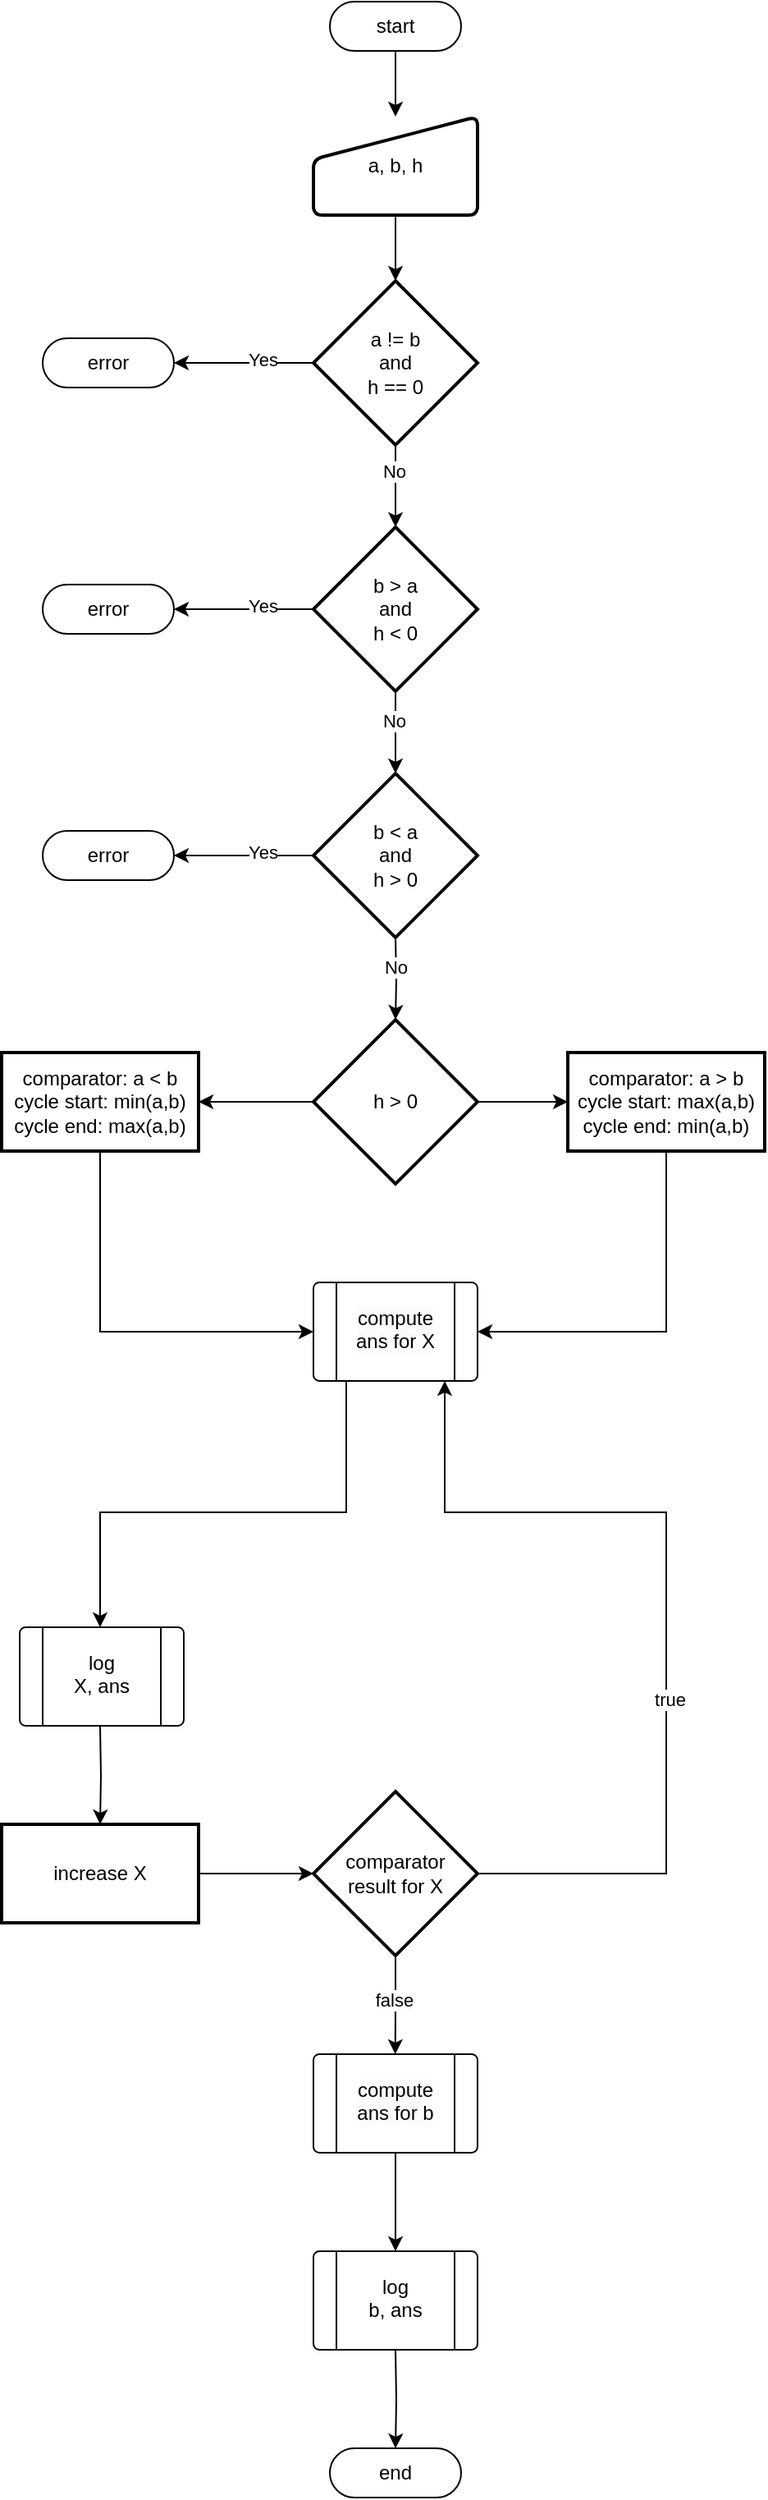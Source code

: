 <mxfile version="24.7.10">
  <diagram name="Page-1" id="rGpMSFOonj487tE5j5Fk">
    <mxGraphModel dx="1036" dy="592" grid="1" gridSize="10" guides="1" tooltips="1" connect="1" arrows="1" fold="1" page="1" pageScale="1" pageWidth="850" pageHeight="1100" math="0" shadow="0">
      <root>
        <mxCell id="0" />
        <mxCell id="1" parent="0" />
        <mxCell id="5gMmRkLPcR2b_tLrsvK7-10" style="edgeStyle=orthogonalEdgeStyle;rounded=0;orthogonalLoop=1;jettySize=auto;html=1;exitX=0.5;exitY=0.5;exitDx=0;exitDy=15;exitPerimeter=0;entryX=0.5;entryY=0;entryDx=0;entryDy=0;" edge="1" parent="1" source="5gMmRkLPcR2b_tLrsvK7-4" target="5gMmRkLPcR2b_tLrsvK7-5">
          <mxGeometry relative="1" as="geometry" />
        </mxCell>
        <mxCell id="5gMmRkLPcR2b_tLrsvK7-4" value="start" style="html=1;dashed=0;whiteSpace=wrap;shape=mxgraph.dfd.start" vertex="1" parent="1">
          <mxGeometry x="385" y="180" width="80" height="30" as="geometry" />
        </mxCell>
        <mxCell id="5gMmRkLPcR2b_tLrsvK7-5" value="a, b, h" style="html=1;strokeWidth=2;shape=manualInput;whiteSpace=wrap;rounded=1;size=26;arcSize=11;" vertex="1" parent="1">
          <mxGeometry x="375" y="250" width="100" height="60" as="geometry" />
        </mxCell>
        <mxCell id="5gMmRkLPcR2b_tLrsvK7-6" value="a != b&lt;div&gt;and&lt;/div&gt;&lt;div&gt;h == 0&lt;br&gt;&lt;/div&gt;" style="strokeWidth=2;html=1;shape=mxgraph.flowchart.decision;whiteSpace=wrap;" vertex="1" parent="1">
          <mxGeometry x="375" y="350" width="100" height="100" as="geometry" />
        </mxCell>
        <mxCell id="5gMmRkLPcR2b_tLrsvK7-7" value="error" style="html=1;dashed=0;whiteSpace=wrap;shape=mxgraph.dfd.start" vertex="1" parent="1">
          <mxGeometry x="210" y="385" width="80" height="30" as="geometry" />
        </mxCell>
        <mxCell id="5gMmRkLPcR2b_tLrsvK7-8" style="edgeStyle=orthogonalEdgeStyle;rounded=0;orthogonalLoop=1;jettySize=auto;html=1;entryX=1;entryY=0.5;entryDx=0;entryDy=0;entryPerimeter=0;" edge="1" parent="1" source="5gMmRkLPcR2b_tLrsvK7-6" target="5gMmRkLPcR2b_tLrsvK7-7">
          <mxGeometry relative="1" as="geometry" />
        </mxCell>
        <mxCell id="5gMmRkLPcR2b_tLrsvK7-12" value="Yes" style="edgeLabel;html=1;align=center;verticalAlign=middle;resizable=0;points=[];" vertex="1" connectable="0" parent="5gMmRkLPcR2b_tLrsvK7-8">
          <mxGeometry x="-0.256" y="-2" relative="1" as="geometry">
            <mxPoint as="offset" />
          </mxGeometry>
        </mxCell>
        <mxCell id="5gMmRkLPcR2b_tLrsvK7-11" style="edgeStyle=orthogonalEdgeStyle;rounded=0;orthogonalLoop=1;jettySize=auto;html=1;exitX=0.5;exitY=1;exitDx=0;exitDy=0;entryX=0.5;entryY=0;entryDx=0;entryDy=0;entryPerimeter=0;" edge="1" parent="1" source="5gMmRkLPcR2b_tLrsvK7-5" target="5gMmRkLPcR2b_tLrsvK7-6">
          <mxGeometry relative="1" as="geometry" />
        </mxCell>
        <mxCell id="5gMmRkLPcR2b_tLrsvK7-13" value="&lt;div&gt;b &amp;gt; a&lt;/div&gt;&lt;div&gt;and&lt;/div&gt;&lt;div&gt;h &amp;lt; 0&lt;br&gt;&lt;/div&gt;" style="strokeWidth=2;html=1;shape=mxgraph.flowchart.decision;whiteSpace=wrap;" vertex="1" parent="1">
          <mxGeometry x="375" y="500" width="100" height="100" as="geometry" />
        </mxCell>
        <mxCell id="5gMmRkLPcR2b_tLrsvK7-14" value="error" style="html=1;dashed=0;whiteSpace=wrap;shape=mxgraph.dfd.start" vertex="1" parent="1">
          <mxGeometry x="210" y="535" width="80" height="30" as="geometry" />
        </mxCell>
        <mxCell id="5gMmRkLPcR2b_tLrsvK7-15" style="edgeStyle=orthogonalEdgeStyle;rounded=0;orthogonalLoop=1;jettySize=auto;html=1;entryX=1;entryY=0.5;entryDx=0;entryDy=0;entryPerimeter=0;" edge="1" parent="1" source="5gMmRkLPcR2b_tLrsvK7-13" target="5gMmRkLPcR2b_tLrsvK7-14">
          <mxGeometry relative="1" as="geometry" />
        </mxCell>
        <mxCell id="5gMmRkLPcR2b_tLrsvK7-16" value="Yes" style="edgeLabel;html=1;align=center;verticalAlign=middle;resizable=0;points=[];" vertex="1" connectable="0" parent="5gMmRkLPcR2b_tLrsvK7-15">
          <mxGeometry x="-0.256" y="-2" relative="1" as="geometry">
            <mxPoint as="offset" />
          </mxGeometry>
        </mxCell>
        <mxCell id="5gMmRkLPcR2b_tLrsvK7-17" value="&lt;div&gt;&lt;div&gt;b &amp;lt; a&lt;/div&gt;&lt;div&gt;and&lt;/div&gt;&lt;div&gt;h &amp;gt; 0&lt;/div&gt;&lt;/div&gt;" style="strokeWidth=2;html=1;shape=mxgraph.flowchart.decision;whiteSpace=wrap;" vertex="1" parent="1">
          <mxGeometry x="375" y="650" width="100" height="100" as="geometry" />
        </mxCell>
        <mxCell id="5gMmRkLPcR2b_tLrsvK7-18" value="error" style="html=1;dashed=0;whiteSpace=wrap;shape=mxgraph.dfd.start" vertex="1" parent="1">
          <mxGeometry x="210" y="685" width="80" height="30" as="geometry" />
        </mxCell>
        <mxCell id="5gMmRkLPcR2b_tLrsvK7-19" style="edgeStyle=orthogonalEdgeStyle;rounded=0;orthogonalLoop=1;jettySize=auto;html=1;entryX=1;entryY=0.5;entryDx=0;entryDy=0;entryPerimeter=0;" edge="1" parent="1" source="5gMmRkLPcR2b_tLrsvK7-17" target="5gMmRkLPcR2b_tLrsvK7-18">
          <mxGeometry relative="1" as="geometry" />
        </mxCell>
        <mxCell id="5gMmRkLPcR2b_tLrsvK7-20" value="Yes" style="edgeLabel;html=1;align=center;verticalAlign=middle;resizable=0;points=[];" vertex="1" connectable="0" parent="5gMmRkLPcR2b_tLrsvK7-19">
          <mxGeometry x="-0.256" y="-2" relative="1" as="geometry">
            <mxPoint as="offset" />
          </mxGeometry>
        </mxCell>
        <mxCell id="5gMmRkLPcR2b_tLrsvK7-21" style="edgeStyle=orthogonalEdgeStyle;rounded=0;orthogonalLoop=1;jettySize=auto;html=1;exitX=0.5;exitY=1;exitDx=0;exitDy=0;exitPerimeter=0;entryX=0.5;entryY=0;entryDx=0;entryDy=0;entryPerimeter=0;" edge="1" parent="1" source="5gMmRkLPcR2b_tLrsvK7-6" target="5gMmRkLPcR2b_tLrsvK7-13">
          <mxGeometry relative="1" as="geometry" />
        </mxCell>
        <mxCell id="5gMmRkLPcR2b_tLrsvK7-23" value="No" style="edgeLabel;html=1;align=center;verticalAlign=middle;resizable=0;points=[];" vertex="1" connectable="0" parent="5gMmRkLPcR2b_tLrsvK7-21">
          <mxGeometry x="-0.38" y="-1" relative="1" as="geometry">
            <mxPoint as="offset" />
          </mxGeometry>
        </mxCell>
        <mxCell id="5gMmRkLPcR2b_tLrsvK7-22" style="edgeStyle=orthogonalEdgeStyle;rounded=0;orthogonalLoop=1;jettySize=auto;html=1;exitX=0.5;exitY=1;exitDx=0;exitDy=0;exitPerimeter=0;entryX=0.5;entryY=0;entryDx=0;entryDy=0;entryPerimeter=0;" edge="1" parent="1" source="5gMmRkLPcR2b_tLrsvK7-13" target="5gMmRkLPcR2b_tLrsvK7-17">
          <mxGeometry relative="1" as="geometry" />
        </mxCell>
        <mxCell id="5gMmRkLPcR2b_tLrsvK7-24" value="No" style="edgeLabel;html=1;align=center;verticalAlign=middle;resizable=0;points=[];" vertex="1" connectable="0" parent="5gMmRkLPcR2b_tLrsvK7-22">
          <mxGeometry x="-0.307" y="-1" relative="1" as="geometry">
            <mxPoint as="offset" />
          </mxGeometry>
        </mxCell>
        <mxCell id="5gMmRkLPcR2b_tLrsvK7-29" value="" style="edgeStyle=orthogonalEdgeStyle;rounded=0;orthogonalLoop=1;jettySize=auto;html=1;" edge="1" parent="1" source="5gMmRkLPcR2b_tLrsvK7-25" target="5gMmRkLPcR2b_tLrsvK7-28">
          <mxGeometry relative="1" as="geometry" />
        </mxCell>
        <mxCell id="5gMmRkLPcR2b_tLrsvK7-31" style="edgeStyle=orthogonalEdgeStyle;rounded=0;orthogonalLoop=1;jettySize=auto;html=1;exitX=1;exitY=0.5;exitDx=0;exitDy=0;exitPerimeter=0;entryX=0;entryY=0.5;entryDx=0;entryDy=0;" edge="1" parent="1" source="5gMmRkLPcR2b_tLrsvK7-25" target="5gMmRkLPcR2b_tLrsvK7-30">
          <mxGeometry relative="1" as="geometry" />
        </mxCell>
        <mxCell id="5gMmRkLPcR2b_tLrsvK7-25" value="&lt;div&gt;&lt;div&gt;h &amp;gt; 0&lt;/div&gt;&lt;/div&gt;" style="strokeWidth=2;html=1;shape=mxgraph.flowchart.decision;whiteSpace=wrap;" vertex="1" parent="1">
          <mxGeometry x="375" y="800" width="100" height="100" as="geometry" />
        </mxCell>
        <mxCell id="5gMmRkLPcR2b_tLrsvK7-26" style="edgeStyle=orthogonalEdgeStyle;rounded=0;orthogonalLoop=1;jettySize=auto;html=1;exitX=0.5;exitY=1;exitDx=0;exitDy=0;exitPerimeter=0;entryX=0.5;entryY=0;entryDx=0;entryDy=0;entryPerimeter=0;" edge="1" parent="1" target="5gMmRkLPcR2b_tLrsvK7-25">
          <mxGeometry relative="1" as="geometry">
            <mxPoint x="425" y="750" as="sourcePoint" />
          </mxGeometry>
        </mxCell>
        <mxCell id="5gMmRkLPcR2b_tLrsvK7-27" value="No" style="edgeLabel;html=1;align=center;verticalAlign=middle;resizable=0;points=[];" vertex="1" connectable="0" parent="5gMmRkLPcR2b_tLrsvK7-26">
          <mxGeometry x="-0.307" y="-1" relative="1" as="geometry">
            <mxPoint as="offset" />
          </mxGeometry>
        </mxCell>
        <mxCell id="5gMmRkLPcR2b_tLrsvK7-33" style="edgeStyle=orthogonalEdgeStyle;rounded=0;orthogonalLoop=1;jettySize=auto;html=1;exitX=0.5;exitY=1;exitDx=0;exitDy=0;entryX=0;entryY=0.5;entryDx=0;entryDy=0;" edge="1" parent="1" source="5gMmRkLPcR2b_tLrsvK7-28" target="5gMmRkLPcR2b_tLrsvK7-54">
          <mxGeometry relative="1" as="geometry">
            <mxPoint x="365" y="990" as="targetPoint" />
          </mxGeometry>
        </mxCell>
        <mxCell id="5gMmRkLPcR2b_tLrsvK7-28" value="comparator: a &amp;lt; b&lt;div&gt;cycle start: min(a,b)&lt;/div&gt;&lt;div&gt;cycle end: max(a,b)&lt;/div&gt;" style="whiteSpace=wrap;html=1;strokeWidth=2;" vertex="1" parent="1">
          <mxGeometry x="185" y="820" width="120" height="60" as="geometry" />
        </mxCell>
        <mxCell id="5gMmRkLPcR2b_tLrsvK7-34" style="edgeStyle=orthogonalEdgeStyle;rounded=0;orthogonalLoop=1;jettySize=auto;html=1;exitX=0.5;exitY=1;exitDx=0;exitDy=0;entryX=1;entryY=0.5;entryDx=0;entryDy=0;" edge="1" parent="1" source="5gMmRkLPcR2b_tLrsvK7-30" target="5gMmRkLPcR2b_tLrsvK7-54">
          <mxGeometry relative="1" as="geometry">
            <mxPoint x="485" y="990" as="targetPoint" />
          </mxGeometry>
        </mxCell>
        <mxCell id="5gMmRkLPcR2b_tLrsvK7-30" value="comparator: a &amp;gt; b&lt;div&gt;cycle start: m&lt;span style=&quot;background-color: initial;&quot;&gt;ax&lt;/span&gt;&lt;span style=&quot;background-color: initial;&quot;&gt;(a,b)&lt;/span&gt;&lt;/div&gt;&lt;div&gt;cycle end: m&lt;span style=&quot;background-color: initial;&quot;&gt;in&lt;/span&gt;&lt;span style=&quot;background-color: initial;&quot;&gt;(a,b)&lt;/span&gt;&lt;/div&gt;" style="whiteSpace=wrap;html=1;strokeWidth=2;" vertex="1" parent="1">
          <mxGeometry x="530" y="820" width="120" height="60" as="geometry" />
        </mxCell>
        <mxCell id="5gMmRkLPcR2b_tLrsvK7-36" style="edgeStyle=orthogonalEdgeStyle;rounded=0;orthogonalLoop=1;jettySize=auto;html=1;exitX=0.25;exitY=1;exitDx=0;exitDy=0;entryX=0.5;entryY=0;entryDx=0;entryDy=0;exitPerimeter=0;" edge="1" parent="1" source="5gMmRkLPcR2b_tLrsvK7-54">
          <mxGeometry relative="1" as="geometry">
            <mxPoint x="395" y="1020" as="sourcePoint" />
            <mxPoint x="245" y="1170" as="targetPoint" />
            <Array as="points">
              <mxPoint x="395" y="1020" />
              <mxPoint x="395" y="1100" />
              <mxPoint x="245" y="1100" />
            </Array>
          </mxGeometry>
        </mxCell>
        <mxCell id="5gMmRkLPcR2b_tLrsvK7-38" style="edgeStyle=orthogonalEdgeStyle;rounded=0;orthogonalLoop=1;jettySize=auto;html=1;exitX=0.5;exitY=1;exitDx=0;exitDy=0;entryX=0.5;entryY=0;entryDx=0;entryDy=0;" edge="1" parent="1" target="5gMmRkLPcR2b_tLrsvK7-37">
          <mxGeometry relative="1" as="geometry">
            <mxPoint x="245" y="1230" as="sourcePoint" />
          </mxGeometry>
        </mxCell>
        <mxCell id="5gMmRkLPcR2b_tLrsvK7-37" value="increase X" style="whiteSpace=wrap;html=1;strokeWidth=2;" vertex="1" parent="1">
          <mxGeometry x="185" y="1290" width="120" height="60" as="geometry" />
        </mxCell>
        <mxCell id="5gMmRkLPcR2b_tLrsvK7-41" style="edgeStyle=orthogonalEdgeStyle;rounded=0;orthogonalLoop=1;jettySize=auto;html=1;exitX=1;exitY=0.5;exitDx=0;exitDy=0;exitPerimeter=0;entryX=0.75;entryY=1;entryDx=0;entryDy=0;" edge="1" parent="1" source="5gMmRkLPcR2b_tLrsvK7-39">
          <mxGeometry relative="1" as="geometry">
            <mxPoint x="455" y="1020" as="targetPoint" />
            <Array as="points">
              <mxPoint x="590" y="1320" />
              <mxPoint x="590" y="1100" />
              <mxPoint x="455" y="1100" />
            </Array>
          </mxGeometry>
        </mxCell>
        <mxCell id="5gMmRkLPcR2b_tLrsvK7-42" value="true" style="edgeLabel;html=1;align=center;verticalAlign=middle;resizable=0;points=[];" vertex="1" connectable="0" parent="5gMmRkLPcR2b_tLrsvK7-41">
          <mxGeometry x="-0.195" y="-2" relative="1" as="geometry">
            <mxPoint as="offset" />
          </mxGeometry>
        </mxCell>
        <mxCell id="5gMmRkLPcR2b_tLrsvK7-44" style="edgeStyle=orthogonalEdgeStyle;rounded=0;orthogonalLoop=1;jettySize=auto;html=1;exitX=0.5;exitY=1;exitDx=0;exitDy=0;exitPerimeter=0;" edge="1" parent="1" source="5gMmRkLPcR2b_tLrsvK7-39">
          <mxGeometry relative="1" as="geometry">
            <mxPoint x="424.882" y="1430" as="targetPoint" />
          </mxGeometry>
        </mxCell>
        <mxCell id="5gMmRkLPcR2b_tLrsvK7-45" value="false" style="edgeLabel;html=1;align=center;verticalAlign=middle;resizable=0;points=[];" vertex="1" connectable="0" parent="5gMmRkLPcR2b_tLrsvK7-44">
          <mxGeometry x="-0.103" y="-1" relative="1" as="geometry">
            <mxPoint as="offset" />
          </mxGeometry>
        </mxCell>
        <mxCell id="5gMmRkLPcR2b_tLrsvK7-39" value="&lt;div&gt;&lt;div&gt;comparator&lt;/div&gt;&lt;/div&gt;&lt;div&gt;result for X&lt;/div&gt;" style="strokeWidth=2;html=1;shape=mxgraph.flowchart.decision;whiteSpace=wrap;" vertex="1" parent="1">
          <mxGeometry x="375" y="1270" width="100" height="100" as="geometry" />
        </mxCell>
        <mxCell id="5gMmRkLPcR2b_tLrsvK7-40" style="edgeStyle=orthogonalEdgeStyle;rounded=0;orthogonalLoop=1;jettySize=auto;html=1;exitX=1;exitY=0.5;exitDx=0;exitDy=0;entryX=0;entryY=0.5;entryDx=0;entryDy=0;entryPerimeter=0;" edge="1" parent="1" source="5gMmRkLPcR2b_tLrsvK7-37" target="5gMmRkLPcR2b_tLrsvK7-39">
          <mxGeometry relative="1" as="geometry" />
        </mxCell>
        <mxCell id="5gMmRkLPcR2b_tLrsvK7-48" style="edgeStyle=orthogonalEdgeStyle;rounded=0;orthogonalLoop=1;jettySize=auto;html=1;exitX=0.5;exitY=1;exitDx=0;exitDy=0;entryX=0.5;entryY=0;entryDx=0;entryDy=0;" edge="1" parent="1">
          <mxGeometry relative="1" as="geometry">
            <mxPoint x="425" y="1490" as="sourcePoint" />
            <mxPoint x="425" y="1550" as="targetPoint" />
          </mxGeometry>
        </mxCell>
        <mxCell id="5gMmRkLPcR2b_tLrsvK7-49" value="end" style="html=1;dashed=0;whiteSpace=wrap;shape=mxgraph.dfd.start" vertex="1" parent="1">
          <mxGeometry x="385" y="1670" width="80" height="30" as="geometry" />
        </mxCell>
        <mxCell id="5gMmRkLPcR2b_tLrsvK7-50" style="edgeStyle=orthogonalEdgeStyle;rounded=0;orthogonalLoop=1;jettySize=auto;html=1;exitX=0.5;exitY=1;exitDx=0;exitDy=0;entryX=0.5;entryY=0.5;entryDx=0;entryDy=-15;entryPerimeter=0;" edge="1" parent="1" target="5gMmRkLPcR2b_tLrsvK7-49">
          <mxGeometry relative="1" as="geometry">
            <mxPoint x="425" y="1610" as="sourcePoint" />
          </mxGeometry>
        </mxCell>
        <mxCell id="5gMmRkLPcR2b_tLrsvK7-56" value="" style="group" vertex="1" connectable="0" parent="1">
          <mxGeometry x="375" y="960" width="100" height="60" as="geometry" />
        </mxCell>
        <object label="" id="5gMmRkLPcR2b_tLrsvK7-54">
          <mxCell style="verticalLabelPosition=bottom;verticalAlign=top;html=1;shape=process;whiteSpace=wrap;rounded=1;size=0.14;arcSize=6;" vertex="1" parent="5gMmRkLPcR2b_tLrsvK7-56">
            <mxGeometry width="100" height="60" as="geometry" />
          </mxCell>
        </object>
        <mxCell id="5gMmRkLPcR2b_tLrsvK7-55" value="&lt;span style=&quot;color: rgb(0, 0, 0); font-family: Helvetica; font-size: 12px; font-style: normal; font-variant-ligatures: normal; font-variant-caps: normal; font-weight: 400; letter-spacing: normal; orphans: 2; text-indent: 0px; text-transform: none; widows: 2; word-spacing: 0px; -webkit-text-stroke-width: 0px; white-space: normal; background-color: rgb(251, 251, 251); text-decoration-thickness: initial; text-decoration-style: initial; text-decoration-color: initial; float: none; display: inline !important;&quot;&gt;compute&lt;/span&gt;&lt;div&gt;&lt;span style=&quot;color: rgb(0, 0, 0); font-family: Helvetica; font-size: 12px; font-style: normal; font-variant-ligatures: normal; font-variant-caps: normal; font-weight: 400; letter-spacing: normal; orphans: 2; text-indent: 0px; text-transform: none; widows: 2; word-spacing: 0px; -webkit-text-stroke-width: 0px; white-space: normal; background-color: rgb(251, 251, 251); text-decoration-thickness: initial; text-decoration-style: initial; text-decoration-color: initial; float: none; display: inline !important;&quot;&gt;ans for X&lt;/span&gt;&lt;/div&gt;" style="text;whiteSpace=wrap;html=1;fontFamily=Helvetica;fontSize=12;fontColor=default;align=center;" vertex="1" parent="5gMmRkLPcR2b_tLrsvK7-56">
          <mxGeometry x="10" y="7.5" width="80" height="45" as="geometry" />
        </mxCell>
        <mxCell id="5gMmRkLPcR2b_tLrsvK7-58" value="" style="group" vertex="1" connectable="0" parent="1">
          <mxGeometry x="196" y="1170" width="100" height="60" as="geometry" />
        </mxCell>
        <object label="" id="5gMmRkLPcR2b_tLrsvK7-59">
          <mxCell style="verticalLabelPosition=bottom;verticalAlign=top;html=1;shape=process;whiteSpace=wrap;rounded=1;size=0.14;arcSize=6;" vertex="1" parent="5gMmRkLPcR2b_tLrsvK7-58">
            <mxGeometry width="100" height="60" as="geometry" />
          </mxCell>
        </object>
        <mxCell id="5gMmRkLPcR2b_tLrsvK7-60" value="log&lt;div&gt;X,&amp;nbsp;&lt;span style=&quot;background-color: initial;&quot;&gt;ans&lt;/span&gt;&lt;/div&gt;" style="text;whiteSpace=wrap;html=1;fontFamily=Helvetica;fontSize=12;fontColor=default;align=center;" vertex="1" parent="5gMmRkLPcR2b_tLrsvK7-58">
          <mxGeometry x="10" y="7.5" width="80" height="45" as="geometry" />
        </mxCell>
        <mxCell id="5gMmRkLPcR2b_tLrsvK7-64" value="" style="group" vertex="1" connectable="0" parent="1">
          <mxGeometry x="375" y="1430" width="100" height="60" as="geometry" />
        </mxCell>
        <object label="" id="5gMmRkLPcR2b_tLrsvK7-65">
          <mxCell style="verticalLabelPosition=bottom;verticalAlign=top;html=1;shape=process;whiteSpace=wrap;rounded=1;size=0.14;arcSize=6;" vertex="1" parent="5gMmRkLPcR2b_tLrsvK7-64">
            <mxGeometry width="100" height="60" as="geometry" />
          </mxCell>
        </object>
        <mxCell id="5gMmRkLPcR2b_tLrsvK7-66" value="&lt;span style=&quot;color: rgb(0, 0, 0); font-family: Helvetica; font-size: 12px; font-style: normal; font-variant-ligatures: normal; font-variant-caps: normal; font-weight: 400; letter-spacing: normal; orphans: 2; text-indent: 0px; text-transform: none; widows: 2; word-spacing: 0px; -webkit-text-stroke-width: 0px; white-space: normal; background-color: rgb(251, 251, 251); text-decoration-thickness: initial; text-decoration-style: initial; text-decoration-color: initial; float: none; display: inline !important;&quot;&gt;compute&lt;/span&gt;&lt;div&gt;&lt;span style=&quot;color: rgb(0, 0, 0); font-family: Helvetica; font-size: 12px; font-style: normal; font-variant-ligatures: normal; font-variant-caps: normal; font-weight: 400; letter-spacing: normal; orphans: 2; text-indent: 0px; text-transform: none; widows: 2; word-spacing: 0px; -webkit-text-stroke-width: 0px; white-space: normal; background-color: rgb(251, 251, 251); text-decoration-thickness: initial; text-decoration-style: initial; text-decoration-color: initial; float: none; display: inline !important;&quot;&gt;ans for b&lt;/span&gt;&lt;/div&gt;" style="text;whiteSpace=wrap;html=1;fontFamily=Helvetica;fontSize=12;fontColor=default;align=center;" vertex="1" parent="5gMmRkLPcR2b_tLrsvK7-64">
          <mxGeometry x="10" y="7.5" width="80" height="45" as="geometry" />
        </mxCell>
        <mxCell id="5gMmRkLPcR2b_tLrsvK7-67" value="" style="group" vertex="1" connectable="0" parent="1">
          <mxGeometry x="375" y="1550" width="100" height="60" as="geometry" />
        </mxCell>
        <object label="" id="5gMmRkLPcR2b_tLrsvK7-68">
          <mxCell style="verticalLabelPosition=bottom;verticalAlign=top;html=1;shape=process;whiteSpace=wrap;rounded=1;size=0.14;arcSize=6;" vertex="1" parent="5gMmRkLPcR2b_tLrsvK7-67">
            <mxGeometry width="100" height="60" as="geometry" />
          </mxCell>
        </object>
        <mxCell id="5gMmRkLPcR2b_tLrsvK7-69" value="log&lt;div&gt;b,&amp;nbsp;&lt;span style=&quot;background-color: initial;&quot;&gt;ans&lt;/span&gt;&lt;/div&gt;" style="text;whiteSpace=wrap;html=1;fontFamily=Helvetica;fontSize=12;fontColor=default;align=center;" vertex="1" parent="5gMmRkLPcR2b_tLrsvK7-67">
          <mxGeometry x="10" y="7.5" width="80" height="45" as="geometry" />
        </mxCell>
      </root>
    </mxGraphModel>
  </diagram>
</mxfile>
